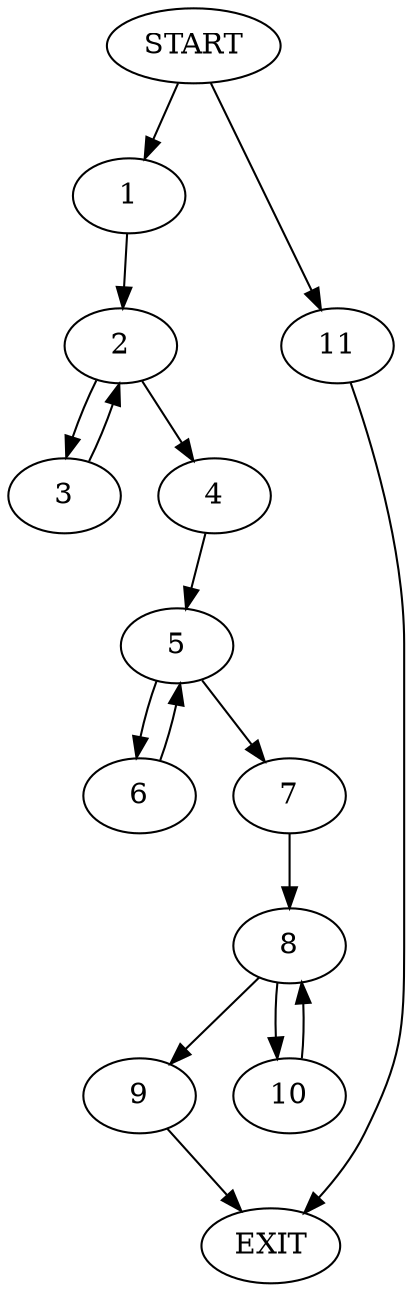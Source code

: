 digraph {
0 [label="START"]
12 [label="EXIT"]
0 -> 1
1 -> 2
2 -> 3
2 -> 4
4 -> 5
3 -> 2
5 -> 6
5 -> 7
6 -> 5
7 -> 8
8 -> 9
8 -> 10
0 -> 11
11 -> 12
10 -> 8
9 -> 12
}
